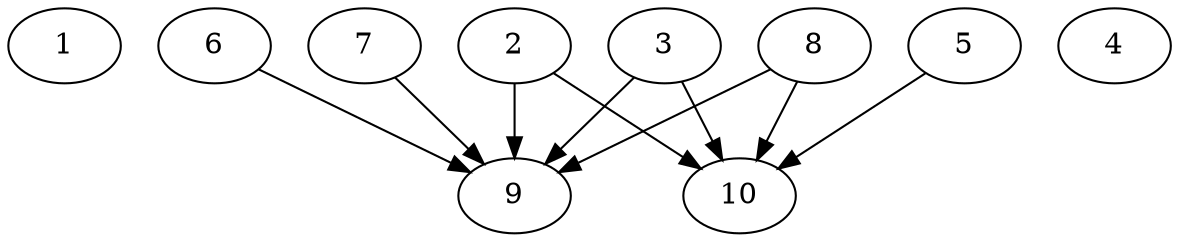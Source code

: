 // DAG automatically generated by daggen at Tue Aug  6 16:21:19 2019
// ./daggen --dot -n 10 --ccr 0.4 --fat 0.8 --regular 0.5 --density 0.8 --mindata 5242880 --maxdata 52428800 
digraph G {
  1 [size="68395520", alpha="0.14", expect_size="27358208"] 
  2 [size="121927680", alpha="0.13", expect_size="48771072"] 
  2 -> 9 [size ="48771072"]
  2 -> 10 [size ="48771072"]
  3 [size="33525760", alpha="0.00", expect_size="13410304"] 
  3 -> 9 [size ="13410304"]
  3 -> 10 [size ="13410304"]
  4 [size="46056960", alpha="0.19", expect_size="18422784"] 
  5 [size="67289600", alpha="0.05", expect_size="26915840"] 
  5 -> 10 [size ="26915840"]
  6 [size="60536320", alpha="0.13", expect_size="24214528"] 
  6 -> 9 [size ="24214528"]
  7 [size="98800640", alpha="0.02", expect_size="39520256"] 
  7 -> 9 [size ="39520256"]
  8 [size="69460480", alpha="0.08", expect_size="27784192"] 
  8 -> 9 [size ="27784192"]
  8 -> 10 [size ="27784192"]
  9 [size="123791360", alpha="0.20", expect_size="49516544"] 
  10 [size="22988800", alpha="0.19", expect_size="9195520"] 
}
